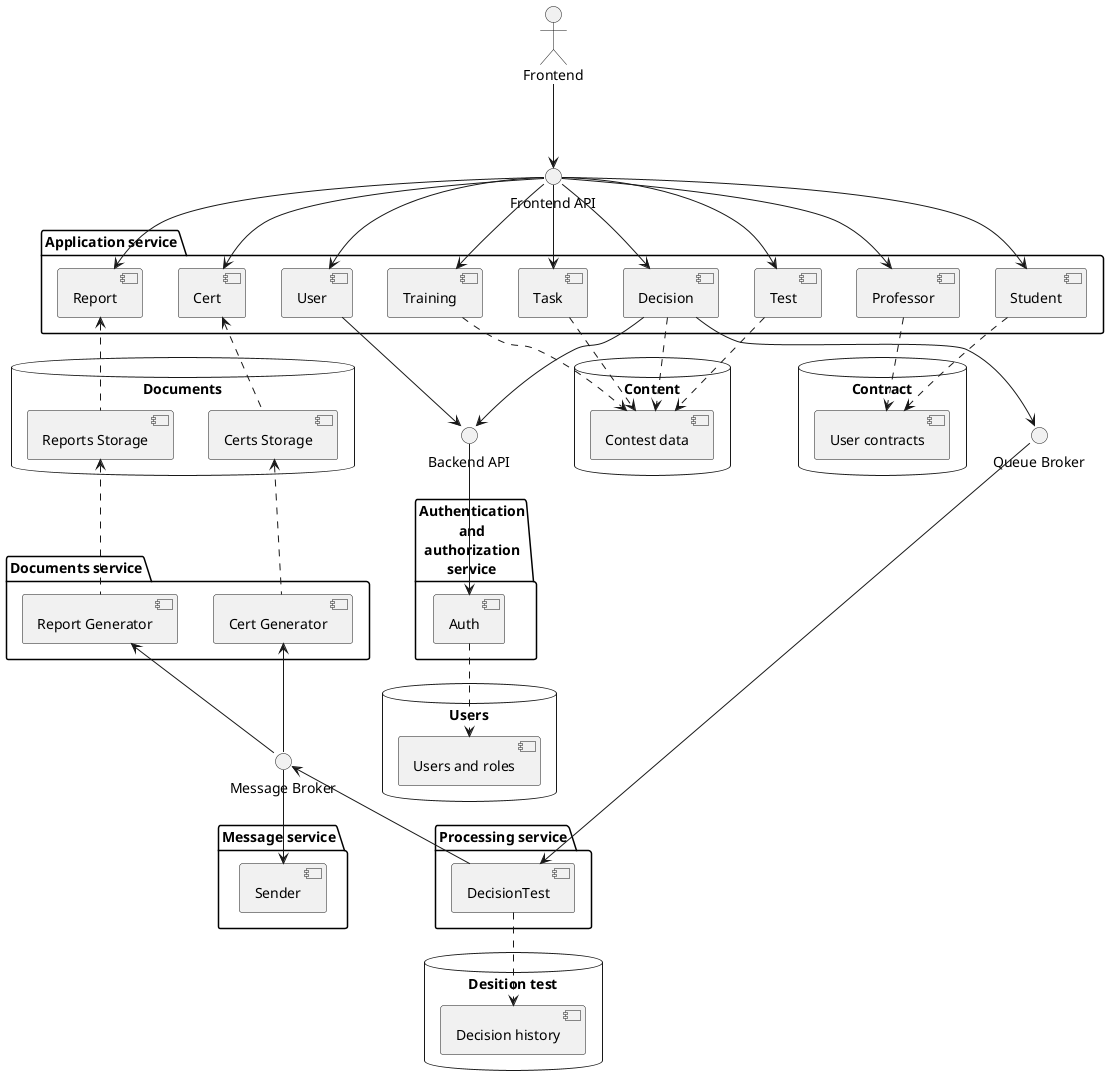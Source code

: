 @startuml "Components"

interface "Frontend API" as Entrance
interface "Backend API" as AuthBack 
interface "Queue Broker" as Queue
interface "Message Broker" as Message
actor "Frontend" as Front

Front --> Entrance

package "Application service" {
    Entrance -d-> [User]
    Entrance --> [Training]
    Entrance --> [Professor]
    Entrance --> [Student]
    Entrance --> [Task]
    Entrance --> [Test]
    Entrance --> [Decision]
    Entrance --> [Report]
    Entrance --> [Cert]
}

package "Authentication\nand\nauthorization\nservice" {
    [User] --> AuthBack 
    AuthBack --> [Auth] 
} 


package "Processing service" {
    [Decision] --> Queue
    Queue --> [DecisionTest]
}

package "Documents service" {
    Message -u-> [Report Generator]
    Message -u-> [Cert Generator]
}

package "Message service" {
    Message --> [Sender]
}

database "Documents" {
    [Certs Storage]
    [Reports Storage]
}

database "Users" {
    [Users and roles]
}

database "Content" {
    [Contest data]
}

database "Contract" {
    [User contracts]
}

database "Desition test" {
    [Decision history]
}


[DecisionTest] -u-> Message
[Cert Generator] .u.> [Certs Storage]
[Report Generator] .u.> [Reports Storage]
[Reports Storage] .u.> Report
[Certs Storage] .u.> Cert
[Auth] ..> [Users and roles]
[Decision] --> AuthBack
[Task] ..> [Contest data]
[Training] ..> [Contest data]
[Test] ..> [Contest data]
[DecisionTest] ..> [Decision history]

[Decision] ..> [Contest data]
[Student] ..> [User contracts]
[Professor] ..> [User contracts]

@enduml